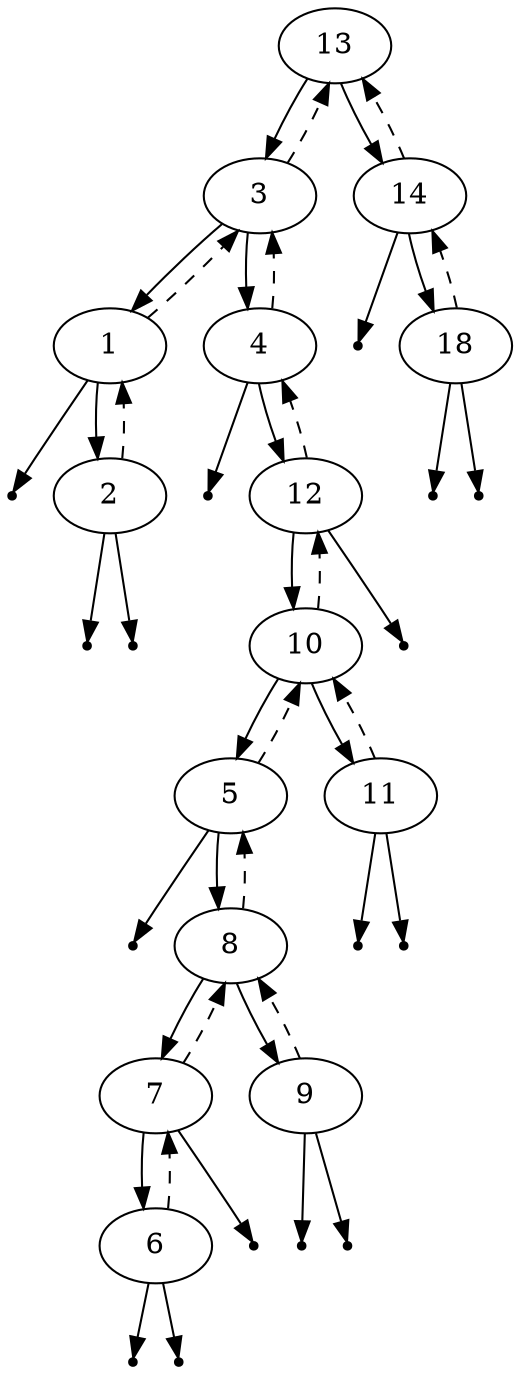 digraph BST {
	 13 -> 3;
	 13 -> 14;
	 14 -> 13 [style=dashed];
	 null0 [shape=point];
	 14 -> null0;
	 14 -> 18;
	 18 -> 14 [style=dashed];
	 null1 [shape=point];
	 18 -> null1;
	 null2 [shape=point];
	 18 -> null2;
	 3 -> 13 [style=dashed];
	 3 -> 1;
	 3 -> 4;
	 4 -> 3 [style=dashed];
	 null3 [shape=point];
	 4 -> null3;
	 4 -> 12;
	 12 -> 4 [style=dashed];
	 12 -> 10;
	 null4 [shape=point];
	 12 -> null4;
	 10 -> 12 [style=dashed];
	 10 -> 5;
	 10 -> 11;
	 11 -> 10 [style=dashed];
	 null5 [shape=point];
	 11 -> null5;
	 null6 [shape=point];
	 11 -> null6;
	 5 -> 10 [style=dashed];
	 null7 [shape=point];
	 5 -> null7;
	 5 -> 8;
	 8 -> 5 [style=dashed];
	 8 -> 7;
	 8 -> 9;
	 9 -> 8 [style=dashed];
	 null8 [shape=point];
	 9 -> null8;
	 null9 [shape=point];
	 9 -> null9;
	 7 -> 8 [style=dashed];
	 7 -> 6;
	 null10 [shape=point];
	 7 -> null10;
	 6 -> 7 [style=dashed];
	 null11 [shape=point];
	 6 -> null11;
	 null12 [shape=point];
	 6 -> null12;
	 1 -> 3 [style=dashed];
	 null13 [shape=point];
	 1 -> null13;
	 1 -> 2;
	 2 -> 1 [style=dashed];
	 null14 [shape=point];
	 2 -> null14;
	 null15 [shape=point];
	 2 -> null15;
}

